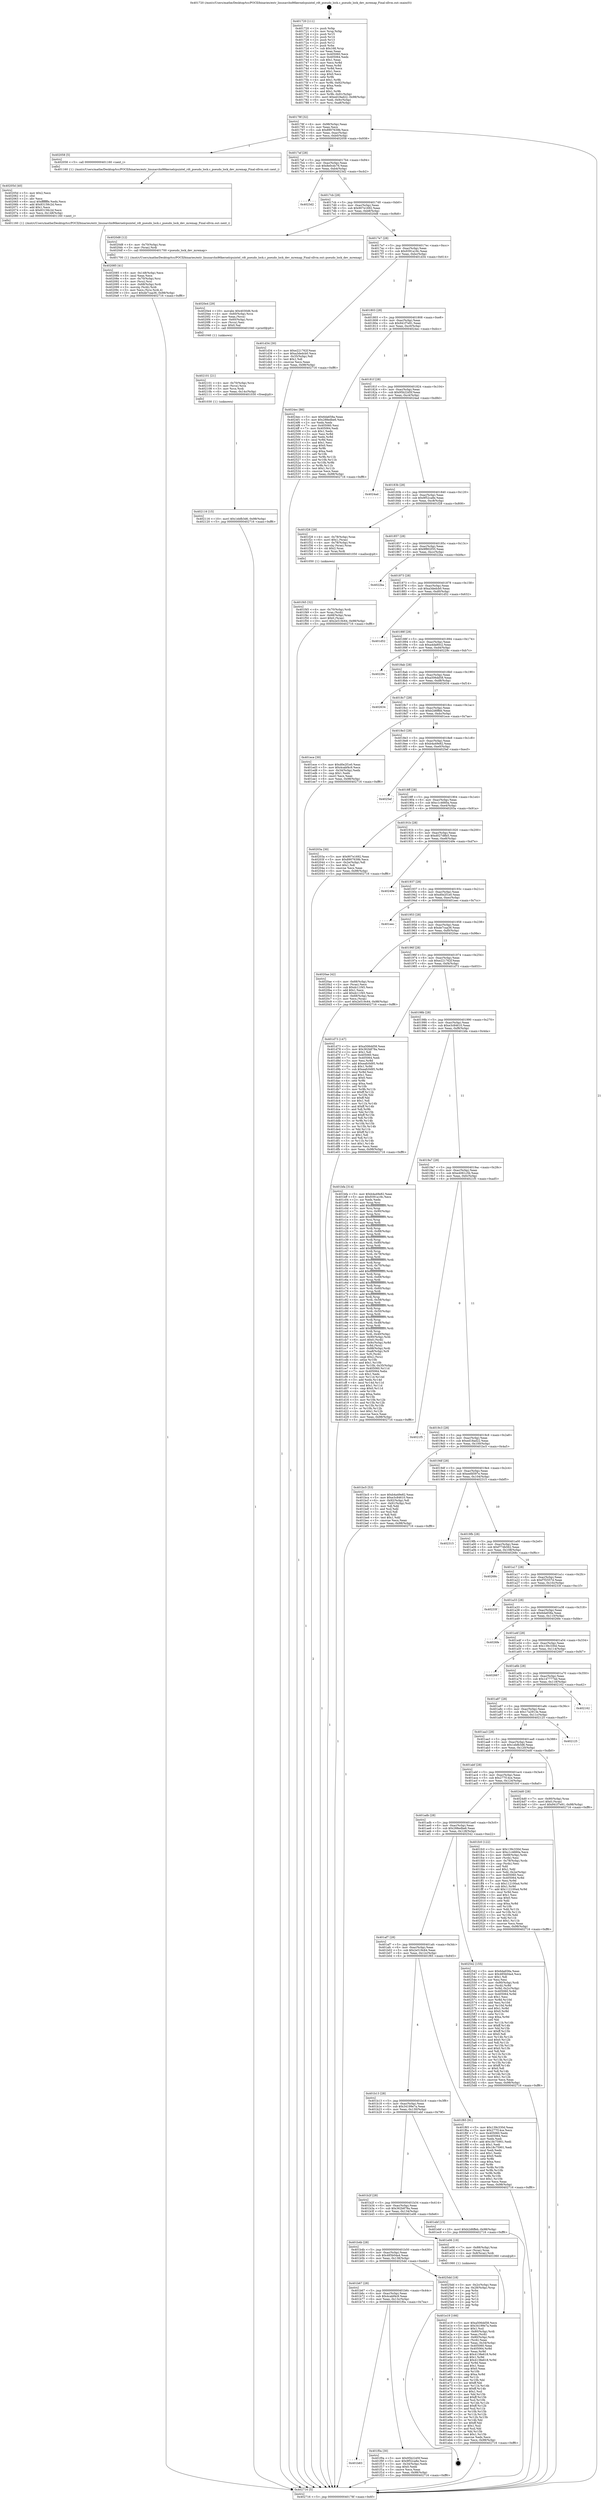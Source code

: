 digraph "0x401720" {
  label = "0x401720 (/mnt/c/Users/mathe/Desktop/tcc/POCII/binaries/extr_linuxarchx86kernelcpuintel_rdt_pseudo_lock.c_pseudo_lock_dev_mremap_Final-ollvm.out::main(0))"
  labelloc = "t"
  node[shape=record]

  Entry [label="",width=0.3,height=0.3,shape=circle,fillcolor=black,style=filled]
  "0x40178f" [label="{
     0x40178f [32]\l
     | [instrs]\l
     &nbsp;&nbsp;0x40178f \<+6\>: mov -0x98(%rbp),%eax\l
     &nbsp;&nbsp;0x401795 \<+2\>: mov %eax,%ecx\l
     &nbsp;&nbsp;0x401797 \<+6\>: sub $0x8907639b,%ecx\l
     &nbsp;&nbsp;0x40179d \<+6\>: mov %eax,-0xac(%rbp)\l
     &nbsp;&nbsp;0x4017a3 \<+6\>: mov %ecx,-0xb0(%rbp)\l
     &nbsp;&nbsp;0x4017a9 \<+6\>: je 0000000000402058 \<main+0x938\>\l
  }"]
  "0x402058" [label="{
     0x402058 [5]\l
     | [instrs]\l
     &nbsp;&nbsp;0x402058 \<+5\>: call 0000000000401160 \<next_i\>\l
     | [calls]\l
     &nbsp;&nbsp;0x401160 \{1\} (/mnt/c/Users/mathe/Desktop/tcc/POCII/binaries/extr_linuxarchx86kernelcpuintel_rdt_pseudo_lock.c_pseudo_lock_dev_mremap_Final-ollvm.out::next_i)\l
  }"]
  "0x4017af" [label="{
     0x4017af [28]\l
     | [instrs]\l
     &nbsp;&nbsp;0x4017af \<+5\>: jmp 00000000004017b4 \<main+0x94\>\l
     &nbsp;&nbsp;0x4017b4 \<+6\>: mov -0xac(%rbp),%eax\l
     &nbsp;&nbsp;0x4017ba \<+5\>: sub $0x8e0cdc76,%eax\l
     &nbsp;&nbsp;0x4017bf \<+6\>: mov %eax,-0xb4(%rbp)\l
     &nbsp;&nbsp;0x4017c5 \<+6\>: je 00000000004023d2 \<main+0xcb2\>\l
  }"]
  Exit [label="",width=0.3,height=0.3,shape=circle,fillcolor=black,style=filled,peripheries=2]
  "0x4023d2" [label="{
     0x4023d2\l
  }", style=dashed]
  "0x4017cb" [label="{
     0x4017cb [28]\l
     | [instrs]\l
     &nbsp;&nbsp;0x4017cb \<+5\>: jmp 00000000004017d0 \<main+0xb0\>\l
     &nbsp;&nbsp;0x4017d0 \<+6\>: mov -0xac(%rbp),%eax\l
     &nbsp;&nbsp;0x4017d6 \<+5\>: sub $0x907e1692,%eax\l
     &nbsp;&nbsp;0x4017db \<+6\>: mov %eax,-0xb8(%rbp)\l
     &nbsp;&nbsp;0x4017e1 \<+6\>: je 00000000004020d8 \<main+0x9b8\>\l
  }"]
  "0x402116" [label="{
     0x402116 [15]\l
     | [instrs]\l
     &nbsp;&nbsp;0x402116 \<+10\>: movl $0x1ebfb3d6,-0x98(%rbp)\l
     &nbsp;&nbsp;0x402120 \<+5\>: jmp 0000000000402716 \<main+0xff6\>\l
  }"]
  "0x4020d8" [label="{
     0x4020d8 [12]\l
     | [instrs]\l
     &nbsp;&nbsp;0x4020d8 \<+4\>: mov -0x70(%rbp),%rax\l
     &nbsp;&nbsp;0x4020dc \<+3\>: mov (%rax),%rdi\l
     &nbsp;&nbsp;0x4020df \<+5\>: call 0000000000401700 \<pseudo_lock_dev_mremap\>\l
     | [calls]\l
     &nbsp;&nbsp;0x401700 \{1\} (/mnt/c/Users/mathe/Desktop/tcc/POCII/binaries/extr_linuxarchx86kernelcpuintel_rdt_pseudo_lock.c_pseudo_lock_dev_mremap_Final-ollvm.out::pseudo_lock_dev_mremap)\l
  }"]
  "0x4017e7" [label="{
     0x4017e7 [28]\l
     | [instrs]\l
     &nbsp;&nbsp;0x4017e7 \<+5\>: jmp 00000000004017ec \<main+0xcc\>\l
     &nbsp;&nbsp;0x4017ec \<+6\>: mov -0xac(%rbp),%eax\l
     &nbsp;&nbsp;0x4017f2 \<+5\>: sub $0x9391a18c,%eax\l
     &nbsp;&nbsp;0x4017f7 \<+6\>: mov %eax,-0xbc(%rbp)\l
     &nbsp;&nbsp;0x4017fd \<+6\>: je 0000000000401d34 \<main+0x614\>\l
  }"]
  "0x402101" [label="{
     0x402101 [21]\l
     | [instrs]\l
     &nbsp;&nbsp;0x402101 \<+4\>: mov -0x70(%rbp),%rcx\l
     &nbsp;&nbsp;0x402105 \<+3\>: mov (%rcx),%rcx\l
     &nbsp;&nbsp;0x402108 \<+3\>: mov %rcx,%rdi\l
     &nbsp;&nbsp;0x40210b \<+6\>: mov %eax,-0x14c(%rbp)\l
     &nbsp;&nbsp;0x402111 \<+5\>: call 0000000000401030 \<free@plt\>\l
     | [calls]\l
     &nbsp;&nbsp;0x401030 \{1\} (unknown)\l
  }"]
  "0x401d34" [label="{
     0x401d34 [30]\l
     | [instrs]\l
     &nbsp;&nbsp;0x401d34 \<+5\>: mov $0xe221762f,%eax\l
     &nbsp;&nbsp;0x401d39 \<+5\>: mov $0xa3dedcb0,%ecx\l
     &nbsp;&nbsp;0x401d3e \<+3\>: mov -0x35(%rbp),%dl\l
     &nbsp;&nbsp;0x401d41 \<+3\>: test $0x1,%dl\l
     &nbsp;&nbsp;0x401d44 \<+3\>: cmovne %ecx,%eax\l
     &nbsp;&nbsp;0x401d47 \<+6\>: mov %eax,-0x98(%rbp)\l
     &nbsp;&nbsp;0x401d4d \<+5\>: jmp 0000000000402716 \<main+0xff6\>\l
  }"]
  "0x401803" [label="{
     0x401803 [28]\l
     | [instrs]\l
     &nbsp;&nbsp;0x401803 \<+5\>: jmp 0000000000401808 \<main+0xe8\>\l
     &nbsp;&nbsp;0x401808 \<+6\>: mov -0xac(%rbp),%eax\l
     &nbsp;&nbsp;0x40180e \<+5\>: sub $0x941f7e91,%eax\l
     &nbsp;&nbsp;0x401813 \<+6\>: mov %eax,-0xc0(%rbp)\l
     &nbsp;&nbsp;0x401819 \<+6\>: je 00000000004024ec \<main+0xdcc\>\l
  }"]
  "0x4020e4" [label="{
     0x4020e4 [29]\l
     | [instrs]\l
     &nbsp;&nbsp;0x4020e4 \<+10\>: movabs $0x4030d6,%rdi\l
     &nbsp;&nbsp;0x4020ee \<+4\>: mov -0x60(%rbp),%rcx\l
     &nbsp;&nbsp;0x4020f2 \<+2\>: mov %eax,(%rcx)\l
     &nbsp;&nbsp;0x4020f4 \<+4\>: mov -0x60(%rbp),%rcx\l
     &nbsp;&nbsp;0x4020f8 \<+2\>: mov (%rcx),%esi\l
     &nbsp;&nbsp;0x4020fa \<+2\>: mov $0x0,%al\l
     &nbsp;&nbsp;0x4020fc \<+5\>: call 0000000000401040 \<printf@plt\>\l
     | [calls]\l
     &nbsp;&nbsp;0x401040 \{1\} (unknown)\l
  }"]
  "0x4024ec" [label="{
     0x4024ec [86]\l
     | [instrs]\l
     &nbsp;&nbsp;0x4024ec \<+5\>: mov $0x6da658a,%eax\l
     &nbsp;&nbsp;0x4024f1 \<+5\>: mov $0x288edbe6,%ecx\l
     &nbsp;&nbsp;0x4024f6 \<+2\>: xor %edx,%edx\l
     &nbsp;&nbsp;0x4024f8 \<+7\>: mov 0x405060,%esi\l
     &nbsp;&nbsp;0x4024ff \<+7\>: mov 0x405064,%edi\l
     &nbsp;&nbsp;0x402506 \<+3\>: sub $0x1,%edx\l
     &nbsp;&nbsp;0x402509 \<+3\>: mov %esi,%r8d\l
     &nbsp;&nbsp;0x40250c \<+3\>: add %edx,%r8d\l
     &nbsp;&nbsp;0x40250f \<+4\>: imul %r8d,%esi\l
     &nbsp;&nbsp;0x402513 \<+3\>: and $0x1,%esi\l
     &nbsp;&nbsp;0x402516 \<+3\>: cmp $0x0,%esi\l
     &nbsp;&nbsp;0x402519 \<+4\>: sete %r9b\l
     &nbsp;&nbsp;0x40251d \<+3\>: cmp $0xa,%edi\l
     &nbsp;&nbsp;0x402520 \<+4\>: setl %r10b\l
     &nbsp;&nbsp;0x402524 \<+3\>: mov %r9b,%r11b\l
     &nbsp;&nbsp;0x402527 \<+3\>: and %r10b,%r11b\l
     &nbsp;&nbsp;0x40252a \<+3\>: xor %r10b,%r9b\l
     &nbsp;&nbsp;0x40252d \<+3\>: or %r9b,%r11b\l
     &nbsp;&nbsp;0x402530 \<+4\>: test $0x1,%r11b\l
     &nbsp;&nbsp;0x402534 \<+3\>: cmovne %ecx,%eax\l
     &nbsp;&nbsp;0x402537 \<+6\>: mov %eax,-0x98(%rbp)\l
     &nbsp;&nbsp;0x40253d \<+5\>: jmp 0000000000402716 \<main+0xff6\>\l
  }"]
  "0x40181f" [label="{
     0x40181f [28]\l
     | [instrs]\l
     &nbsp;&nbsp;0x40181f \<+5\>: jmp 0000000000401824 \<main+0x104\>\l
     &nbsp;&nbsp;0x401824 \<+6\>: mov -0xac(%rbp),%eax\l
     &nbsp;&nbsp;0x40182a \<+5\>: sub $0x95b22d5f,%eax\l
     &nbsp;&nbsp;0x40182f \<+6\>: mov %eax,-0xc4(%rbp)\l
     &nbsp;&nbsp;0x401835 \<+6\>: je 00000000004024ad \<main+0xd8d\>\l
  }"]
  "0x402085" [label="{
     0x402085 [41]\l
     | [instrs]\l
     &nbsp;&nbsp;0x402085 \<+6\>: mov -0x148(%rbp),%ecx\l
     &nbsp;&nbsp;0x40208b \<+3\>: imul %eax,%ecx\l
     &nbsp;&nbsp;0x40208e \<+4\>: mov -0x70(%rbp),%rsi\l
     &nbsp;&nbsp;0x402092 \<+3\>: mov (%rsi),%rsi\l
     &nbsp;&nbsp;0x402095 \<+4\>: mov -0x68(%rbp),%rdi\l
     &nbsp;&nbsp;0x402099 \<+3\>: movslq (%rdi),%rdi\l
     &nbsp;&nbsp;0x40209c \<+3\>: mov %ecx,(%rsi,%rdi,4)\l
     &nbsp;&nbsp;0x40209f \<+10\>: movl $0xde7caa36,-0x98(%rbp)\l
     &nbsp;&nbsp;0x4020a9 \<+5\>: jmp 0000000000402716 \<main+0xff6\>\l
  }"]
  "0x4024ad" [label="{
     0x4024ad\l
  }", style=dashed]
  "0x40183b" [label="{
     0x40183b [28]\l
     | [instrs]\l
     &nbsp;&nbsp;0x40183b \<+5\>: jmp 0000000000401840 \<main+0x120\>\l
     &nbsp;&nbsp;0x401840 \<+6\>: mov -0xac(%rbp),%eax\l
     &nbsp;&nbsp;0x401846 \<+5\>: sub $0x9f52ca8e,%eax\l
     &nbsp;&nbsp;0x40184b \<+6\>: mov %eax,-0xc8(%rbp)\l
     &nbsp;&nbsp;0x401851 \<+6\>: je 0000000000401f28 \<main+0x808\>\l
  }"]
  "0x40205d" [label="{
     0x40205d [40]\l
     | [instrs]\l
     &nbsp;&nbsp;0x40205d \<+5\>: mov $0x2,%ecx\l
     &nbsp;&nbsp;0x402062 \<+1\>: cltd\l
     &nbsp;&nbsp;0x402063 \<+2\>: idiv %ecx\l
     &nbsp;&nbsp;0x402065 \<+6\>: imul $0xfffffffe,%edx,%ecx\l
     &nbsp;&nbsp;0x40206b \<+6\>: add $0x83158c2d,%ecx\l
     &nbsp;&nbsp;0x402071 \<+3\>: add $0x1,%ecx\l
     &nbsp;&nbsp;0x402074 \<+6\>: sub $0x83158c2d,%ecx\l
     &nbsp;&nbsp;0x40207a \<+6\>: mov %ecx,-0x148(%rbp)\l
     &nbsp;&nbsp;0x402080 \<+5\>: call 0000000000401160 \<next_i\>\l
     | [calls]\l
     &nbsp;&nbsp;0x401160 \{1\} (/mnt/c/Users/mathe/Desktop/tcc/POCII/binaries/extr_linuxarchx86kernelcpuintel_rdt_pseudo_lock.c_pseudo_lock_dev_mremap_Final-ollvm.out::next_i)\l
  }"]
  "0x401f28" [label="{
     0x401f28 [29]\l
     | [instrs]\l
     &nbsp;&nbsp;0x401f28 \<+4\>: mov -0x78(%rbp),%rax\l
     &nbsp;&nbsp;0x401f2c \<+6\>: movl $0x1,(%rax)\l
     &nbsp;&nbsp;0x401f32 \<+4\>: mov -0x78(%rbp),%rax\l
     &nbsp;&nbsp;0x401f36 \<+3\>: movslq (%rax),%rax\l
     &nbsp;&nbsp;0x401f39 \<+4\>: shl $0x2,%rax\l
     &nbsp;&nbsp;0x401f3d \<+3\>: mov %rax,%rdi\l
     &nbsp;&nbsp;0x401f40 \<+5\>: call 0000000000401050 \<malloc@plt\>\l
     | [calls]\l
     &nbsp;&nbsp;0x401050 \{1\} (unknown)\l
  }"]
  "0x401857" [label="{
     0x401857 [28]\l
     | [instrs]\l
     &nbsp;&nbsp;0x401857 \<+5\>: jmp 000000000040185c \<main+0x13c\>\l
     &nbsp;&nbsp;0x40185c \<+6\>: mov -0xac(%rbp),%eax\l
     &nbsp;&nbsp;0x401862 \<+5\>: sub $0x9f802f35,%eax\l
     &nbsp;&nbsp;0x401867 \<+6\>: mov %eax,-0xcc(%rbp)\l
     &nbsp;&nbsp;0x40186d \<+6\>: je 00000000004022ba \<main+0xb9a\>\l
  }"]
  "0x401f45" [label="{
     0x401f45 [32]\l
     | [instrs]\l
     &nbsp;&nbsp;0x401f45 \<+4\>: mov -0x70(%rbp),%rdi\l
     &nbsp;&nbsp;0x401f49 \<+3\>: mov %rax,(%rdi)\l
     &nbsp;&nbsp;0x401f4c \<+4\>: mov -0x68(%rbp),%rax\l
     &nbsp;&nbsp;0x401f50 \<+6\>: movl $0x0,(%rax)\l
     &nbsp;&nbsp;0x401f56 \<+10\>: movl $0x2e519c64,-0x98(%rbp)\l
     &nbsp;&nbsp;0x401f60 \<+5\>: jmp 0000000000402716 \<main+0xff6\>\l
  }"]
  "0x4022ba" [label="{
     0x4022ba\l
  }", style=dashed]
  "0x401873" [label="{
     0x401873 [28]\l
     | [instrs]\l
     &nbsp;&nbsp;0x401873 \<+5\>: jmp 0000000000401878 \<main+0x158\>\l
     &nbsp;&nbsp;0x401878 \<+6\>: mov -0xac(%rbp),%eax\l
     &nbsp;&nbsp;0x40187e \<+5\>: sub $0xa3dedcb0,%eax\l
     &nbsp;&nbsp;0x401883 \<+6\>: mov %eax,-0xd0(%rbp)\l
     &nbsp;&nbsp;0x401889 \<+6\>: je 0000000000401d52 \<main+0x632\>\l
  }"]
  "0x401b83" [label="{
     0x401b83\l
  }", style=dashed]
  "0x401d52" [label="{
     0x401d52\l
  }", style=dashed]
  "0x40188f" [label="{
     0x40188f [28]\l
     | [instrs]\l
     &nbsp;&nbsp;0x40188f \<+5\>: jmp 0000000000401894 \<main+0x174\>\l
     &nbsp;&nbsp;0x401894 \<+6\>: mov -0xac(%rbp),%eax\l
     &nbsp;&nbsp;0x40189a \<+5\>: sub $0xa4da80c2,%eax\l
     &nbsp;&nbsp;0x40189f \<+6\>: mov %eax,-0xd4(%rbp)\l
     &nbsp;&nbsp;0x4018a5 \<+6\>: je 000000000040229c \<main+0xb7c\>\l
  }"]
  "0x401f0a" [label="{
     0x401f0a [30]\l
     | [instrs]\l
     &nbsp;&nbsp;0x401f0a \<+5\>: mov $0x95b22d5f,%eax\l
     &nbsp;&nbsp;0x401f0f \<+5\>: mov $0x9f52ca8e,%ecx\l
     &nbsp;&nbsp;0x401f14 \<+3\>: mov -0x34(%rbp),%edx\l
     &nbsp;&nbsp;0x401f17 \<+3\>: cmp $0x0,%edx\l
     &nbsp;&nbsp;0x401f1a \<+3\>: cmove %ecx,%eax\l
     &nbsp;&nbsp;0x401f1d \<+6\>: mov %eax,-0x98(%rbp)\l
     &nbsp;&nbsp;0x401f23 \<+5\>: jmp 0000000000402716 \<main+0xff6\>\l
  }"]
  "0x40229c" [label="{
     0x40229c\l
  }", style=dashed]
  "0x4018ab" [label="{
     0x4018ab [28]\l
     | [instrs]\l
     &nbsp;&nbsp;0x4018ab \<+5\>: jmp 00000000004018b0 \<main+0x190\>\l
     &nbsp;&nbsp;0x4018b0 \<+6\>: mov -0xac(%rbp),%eax\l
     &nbsp;&nbsp;0x4018b6 \<+5\>: sub $0xa506dd58,%eax\l
     &nbsp;&nbsp;0x4018bb \<+6\>: mov %eax,-0xd8(%rbp)\l
     &nbsp;&nbsp;0x4018c1 \<+6\>: je 0000000000402634 \<main+0xf14\>\l
  }"]
  "0x401b67" [label="{
     0x401b67 [28]\l
     | [instrs]\l
     &nbsp;&nbsp;0x401b67 \<+5\>: jmp 0000000000401b6c \<main+0x44c\>\l
     &nbsp;&nbsp;0x401b6c \<+6\>: mov -0xac(%rbp),%eax\l
     &nbsp;&nbsp;0x401b72 \<+5\>: sub $0x4cabf4c9,%eax\l
     &nbsp;&nbsp;0x401b77 \<+6\>: mov %eax,-0x13c(%rbp)\l
     &nbsp;&nbsp;0x401b7d \<+6\>: je 0000000000401f0a \<main+0x7ea\>\l
  }"]
  "0x402634" [label="{
     0x402634\l
  }", style=dashed]
  "0x4018c7" [label="{
     0x4018c7 [28]\l
     | [instrs]\l
     &nbsp;&nbsp;0x4018c7 \<+5\>: jmp 00000000004018cc \<main+0x1ac\>\l
     &nbsp;&nbsp;0x4018cc \<+6\>: mov -0xac(%rbp),%eax\l
     &nbsp;&nbsp;0x4018d2 \<+5\>: sub $0xb2d6ffeb,%eax\l
     &nbsp;&nbsp;0x4018d7 \<+6\>: mov %eax,-0xdc(%rbp)\l
     &nbsp;&nbsp;0x4018dd \<+6\>: je 0000000000401ece \<main+0x7ae\>\l
  }"]
  "0x4025dd" [label="{
     0x4025dd [18]\l
     | [instrs]\l
     &nbsp;&nbsp;0x4025dd \<+3\>: mov -0x2c(%rbp),%eax\l
     &nbsp;&nbsp;0x4025e0 \<+4\>: lea -0x28(%rbp),%rsp\l
     &nbsp;&nbsp;0x4025e4 \<+1\>: pop %rbx\l
     &nbsp;&nbsp;0x4025e5 \<+2\>: pop %r12\l
     &nbsp;&nbsp;0x4025e7 \<+2\>: pop %r13\l
     &nbsp;&nbsp;0x4025e9 \<+2\>: pop %r14\l
     &nbsp;&nbsp;0x4025eb \<+2\>: pop %r15\l
     &nbsp;&nbsp;0x4025ed \<+1\>: pop %rbp\l
     &nbsp;&nbsp;0x4025ee \<+1\>: ret\l
  }"]
  "0x401ece" [label="{
     0x401ece [30]\l
     | [instrs]\l
     &nbsp;&nbsp;0x401ece \<+5\>: mov $0xd0e2f1e0,%eax\l
     &nbsp;&nbsp;0x401ed3 \<+5\>: mov $0x4cabf4c9,%ecx\l
     &nbsp;&nbsp;0x401ed8 \<+3\>: mov -0x34(%rbp),%edx\l
     &nbsp;&nbsp;0x401edb \<+3\>: cmp $0x1,%edx\l
     &nbsp;&nbsp;0x401ede \<+3\>: cmovl %ecx,%eax\l
     &nbsp;&nbsp;0x401ee1 \<+6\>: mov %eax,-0x98(%rbp)\l
     &nbsp;&nbsp;0x401ee7 \<+5\>: jmp 0000000000402716 \<main+0xff6\>\l
  }"]
  "0x4018e3" [label="{
     0x4018e3 [28]\l
     | [instrs]\l
     &nbsp;&nbsp;0x4018e3 \<+5\>: jmp 00000000004018e8 \<main+0x1c8\>\l
     &nbsp;&nbsp;0x4018e8 \<+6\>: mov -0xac(%rbp),%eax\l
     &nbsp;&nbsp;0x4018ee \<+5\>: sub $0xb4a49e82,%eax\l
     &nbsp;&nbsp;0x4018f3 \<+6\>: mov %eax,-0xe0(%rbp)\l
     &nbsp;&nbsp;0x4018f9 \<+6\>: je 00000000004025ef \<main+0xecf\>\l
  }"]
  "0x401e19" [label="{
     0x401e19 [166]\l
     | [instrs]\l
     &nbsp;&nbsp;0x401e19 \<+5\>: mov $0xa506dd58,%ecx\l
     &nbsp;&nbsp;0x401e1e \<+5\>: mov $0x34199e7a,%edx\l
     &nbsp;&nbsp;0x401e23 \<+3\>: mov $0x1,%sil\l
     &nbsp;&nbsp;0x401e26 \<+4\>: mov -0x80(%rbp),%rdi\l
     &nbsp;&nbsp;0x401e2a \<+2\>: mov %eax,(%rdi)\l
     &nbsp;&nbsp;0x401e2c \<+4\>: mov -0x80(%rbp),%rdi\l
     &nbsp;&nbsp;0x401e30 \<+2\>: mov (%rdi),%eax\l
     &nbsp;&nbsp;0x401e32 \<+3\>: mov %eax,-0x34(%rbp)\l
     &nbsp;&nbsp;0x401e35 \<+7\>: mov 0x405060,%eax\l
     &nbsp;&nbsp;0x401e3c \<+8\>: mov 0x405064,%r8d\l
     &nbsp;&nbsp;0x401e44 \<+3\>: mov %eax,%r9d\l
     &nbsp;&nbsp;0x401e47 \<+7\>: sub $0x4138e618,%r9d\l
     &nbsp;&nbsp;0x401e4e \<+4\>: sub $0x1,%r9d\l
     &nbsp;&nbsp;0x401e52 \<+7\>: add $0x4138e618,%r9d\l
     &nbsp;&nbsp;0x401e59 \<+4\>: imul %r9d,%eax\l
     &nbsp;&nbsp;0x401e5d \<+3\>: and $0x1,%eax\l
     &nbsp;&nbsp;0x401e60 \<+3\>: cmp $0x0,%eax\l
     &nbsp;&nbsp;0x401e63 \<+4\>: sete %r10b\l
     &nbsp;&nbsp;0x401e67 \<+4\>: cmp $0xa,%r8d\l
     &nbsp;&nbsp;0x401e6b \<+4\>: setl %r11b\l
     &nbsp;&nbsp;0x401e6f \<+3\>: mov %r10b,%bl\l
     &nbsp;&nbsp;0x401e72 \<+3\>: xor $0xff,%bl\l
     &nbsp;&nbsp;0x401e75 \<+3\>: mov %r11b,%r14b\l
     &nbsp;&nbsp;0x401e78 \<+4\>: xor $0xff,%r14b\l
     &nbsp;&nbsp;0x401e7c \<+4\>: xor $0x1,%sil\l
     &nbsp;&nbsp;0x401e80 \<+3\>: mov %bl,%r15b\l
     &nbsp;&nbsp;0x401e83 \<+4\>: and $0xff,%r15b\l
     &nbsp;&nbsp;0x401e87 \<+3\>: and %sil,%r10b\l
     &nbsp;&nbsp;0x401e8a \<+3\>: mov %r14b,%r12b\l
     &nbsp;&nbsp;0x401e8d \<+4\>: and $0xff,%r12b\l
     &nbsp;&nbsp;0x401e91 \<+3\>: and %sil,%r11b\l
     &nbsp;&nbsp;0x401e94 \<+3\>: or %r10b,%r15b\l
     &nbsp;&nbsp;0x401e97 \<+3\>: or %r11b,%r12b\l
     &nbsp;&nbsp;0x401e9a \<+3\>: xor %r12b,%r15b\l
     &nbsp;&nbsp;0x401e9d \<+3\>: or %r14b,%bl\l
     &nbsp;&nbsp;0x401ea0 \<+3\>: xor $0xff,%bl\l
     &nbsp;&nbsp;0x401ea3 \<+4\>: or $0x1,%sil\l
     &nbsp;&nbsp;0x401ea7 \<+3\>: and %sil,%bl\l
     &nbsp;&nbsp;0x401eaa \<+3\>: or %bl,%r15b\l
     &nbsp;&nbsp;0x401ead \<+4\>: test $0x1,%r15b\l
     &nbsp;&nbsp;0x401eb1 \<+3\>: cmovne %edx,%ecx\l
     &nbsp;&nbsp;0x401eb4 \<+6\>: mov %ecx,-0x98(%rbp)\l
     &nbsp;&nbsp;0x401eba \<+5\>: jmp 0000000000402716 \<main+0xff6\>\l
  }"]
  "0x4025ef" [label="{
     0x4025ef\l
  }", style=dashed]
  "0x4018ff" [label="{
     0x4018ff [28]\l
     | [instrs]\l
     &nbsp;&nbsp;0x4018ff \<+5\>: jmp 0000000000401904 \<main+0x1e4\>\l
     &nbsp;&nbsp;0x401904 \<+6\>: mov -0xac(%rbp),%eax\l
     &nbsp;&nbsp;0x40190a \<+5\>: sub $0xc1c4660a,%eax\l
     &nbsp;&nbsp;0x40190f \<+6\>: mov %eax,-0xe4(%rbp)\l
     &nbsp;&nbsp;0x401915 \<+6\>: je 000000000040203a \<main+0x91a\>\l
  }"]
  "0x401b4b" [label="{
     0x401b4b [28]\l
     | [instrs]\l
     &nbsp;&nbsp;0x401b4b \<+5\>: jmp 0000000000401b50 \<main+0x430\>\l
     &nbsp;&nbsp;0x401b50 \<+6\>: mov -0xac(%rbp),%eax\l
     &nbsp;&nbsp;0x401b56 \<+5\>: sub $0x485b04a4,%eax\l
     &nbsp;&nbsp;0x401b5b \<+6\>: mov %eax,-0x138(%rbp)\l
     &nbsp;&nbsp;0x401b61 \<+6\>: je 00000000004025dd \<main+0xebd\>\l
  }"]
  "0x40203a" [label="{
     0x40203a [30]\l
     | [instrs]\l
     &nbsp;&nbsp;0x40203a \<+5\>: mov $0x907e1692,%eax\l
     &nbsp;&nbsp;0x40203f \<+5\>: mov $0x8907639b,%ecx\l
     &nbsp;&nbsp;0x402044 \<+3\>: mov -0x2e(%rbp),%dl\l
     &nbsp;&nbsp;0x402047 \<+3\>: test $0x1,%dl\l
     &nbsp;&nbsp;0x40204a \<+3\>: cmovne %ecx,%eax\l
     &nbsp;&nbsp;0x40204d \<+6\>: mov %eax,-0x98(%rbp)\l
     &nbsp;&nbsp;0x402053 \<+5\>: jmp 0000000000402716 \<main+0xff6\>\l
  }"]
  "0x40191b" [label="{
     0x40191b [28]\l
     | [instrs]\l
     &nbsp;&nbsp;0x40191b \<+5\>: jmp 0000000000401920 \<main+0x200\>\l
     &nbsp;&nbsp;0x401920 \<+6\>: mov -0xac(%rbp),%eax\l
     &nbsp;&nbsp;0x401926 \<+5\>: sub $0xd027d8b5,%eax\l
     &nbsp;&nbsp;0x40192b \<+6\>: mov %eax,-0xe8(%rbp)\l
     &nbsp;&nbsp;0x401931 \<+6\>: je 000000000040249e \<main+0xd7e\>\l
  }"]
  "0x401e06" [label="{
     0x401e06 [19]\l
     | [instrs]\l
     &nbsp;&nbsp;0x401e06 \<+7\>: mov -0x88(%rbp),%rax\l
     &nbsp;&nbsp;0x401e0d \<+3\>: mov (%rax),%rax\l
     &nbsp;&nbsp;0x401e10 \<+4\>: mov 0x8(%rax),%rdi\l
     &nbsp;&nbsp;0x401e14 \<+5\>: call 0000000000401060 \<atoi@plt\>\l
     | [calls]\l
     &nbsp;&nbsp;0x401060 \{1\} (unknown)\l
  }"]
  "0x40249e" [label="{
     0x40249e\l
  }", style=dashed]
  "0x401937" [label="{
     0x401937 [28]\l
     | [instrs]\l
     &nbsp;&nbsp;0x401937 \<+5\>: jmp 000000000040193c \<main+0x21c\>\l
     &nbsp;&nbsp;0x40193c \<+6\>: mov -0xac(%rbp),%eax\l
     &nbsp;&nbsp;0x401942 \<+5\>: sub $0xd0e2f1e0,%eax\l
     &nbsp;&nbsp;0x401947 \<+6\>: mov %eax,-0xec(%rbp)\l
     &nbsp;&nbsp;0x40194d \<+6\>: je 0000000000401eec \<main+0x7cc\>\l
  }"]
  "0x401b2f" [label="{
     0x401b2f [28]\l
     | [instrs]\l
     &nbsp;&nbsp;0x401b2f \<+5\>: jmp 0000000000401b34 \<main+0x414\>\l
     &nbsp;&nbsp;0x401b34 \<+6\>: mov -0xac(%rbp),%eax\l
     &nbsp;&nbsp;0x401b3a \<+5\>: sub $0x362b878a,%eax\l
     &nbsp;&nbsp;0x401b3f \<+6\>: mov %eax,-0x134(%rbp)\l
     &nbsp;&nbsp;0x401b45 \<+6\>: je 0000000000401e06 \<main+0x6e6\>\l
  }"]
  "0x401eec" [label="{
     0x401eec\l
  }", style=dashed]
  "0x401953" [label="{
     0x401953 [28]\l
     | [instrs]\l
     &nbsp;&nbsp;0x401953 \<+5\>: jmp 0000000000401958 \<main+0x238\>\l
     &nbsp;&nbsp;0x401958 \<+6\>: mov -0xac(%rbp),%eax\l
     &nbsp;&nbsp;0x40195e \<+5\>: sub $0xde7caa36,%eax\l
     &nbsp;&nbsp;0x401963 \<+6\>: mov %eax,-0xf0(%rbp)\l
     &nbsp;&nbsp;0x401969 \<+6\>: je 00000000004020ae \<main+0x98e\>\l
  }"]
  "0x401ebf" [label="{
     0x401ebf [15]\l
     | [instrs]\l
     &nbsp;&nbsp;0x401ebf \<+10\>: movl $0xb2d6ffeb,-0x98(%rbp)\l
     &nbsp;&nbsp;0x401ec9 \<+5\>: jmp 0000000000402716 \<main+0xff6\>\l
  }"]
  "0x4020ae" [label="{
     0x4020ae [42]\l
     | [instrs]\l
     &nbsp;&nbsp;0x4020ae \<+4\>: mov -0x68(%rbp),%rax\l
     &nbsp;&nbsp;0x4020b2 \<+2\>: mov (%rax),%ecx\l
     &nbsp;&nbsp;0x4020b4 \<+6\>: sub $0xdc11f45,%ecx\l
     &nbsp;&nbsp;0x4020ba \<+3\>: add $0x1,%ecx\l
     &nbsp;&nbsp;0x4020bd \<+6\>: add $0xdc11f45,%ecx\l
     &nbsp;&nbsp;0x4020c3 \<+4\>: mov -0x68(%rbp),%rax\l
     &nbsp;&nbsp;0x4020c7 \<+2\>: mov %ecx,(%rax)\l
     &nbsp;&nbsp;0x4020c9 \<+10\>: movl $0x2e519c64,-0x98(%rbp)\l
     &nbsp;&nbsp;0x4020d3 \<+5\>: jmp 0000000000402716 \<main+0xff6\>\l
  }"]
  "0x40196f" [label="{
     0x40196f [28]\l
     | [instrs]\l
     &nbsp;&nbsp;0x40196f \<+5\>: jmp 0000000000401974 \<main+0x254\>\l
     &nbsp;&nbsp;0x401974 \<+6\>: mov -0xac(%rbp),%eax\l
     &nbsp;&nbsp;0x40197a \<+5\>: sub $0xe221762f,%eax\l
     &nbsp;&nbsp;0x40197f \<+6\>: mov %eax,-0xf4(%rbp)\l
     &nbsp;&nbsp;0x401985 \<+6\>: je 0000000000401d73 \<main+0x653\>\l
  }"]
  "0x401b13" [label="{
     0x401b13 [28]\l
     | [instrs]\l
     &nbsp;&nbsp;0x401b13 \<+5\>: jmp 0000000000401b18 \<main+0x3f8\>\l
     &nbsp;&nbsp;0x401b18 \<+6\>: mov -0xac(%rbp),%eax\l
     &nbsp;&nbsp;0x401b1e \<+5\>: sub $0x34199e7a,%eax\l
     &nbsp;&nbsp;0x401b23 \<+6\>: mov %eax,-0x130(%rbp)\l
     &nbsp;&nbsp;0x401b29 \<+6\>: je 0000000000401ebf \<main+0x79f\>\l
  }"]
  "0x401d73" [label="{
     0x401d73 [147]\l
     | [instrs]\l
     &nbsp;&nbsp;0x401d73 \<+5\>: mov $0xa506dd58,%eax\l
     &nbsp;&nbsp;0x401d78 \<+5\>: mov $0x362b878a,%ecx\l
     &nbsp;&nbsp;0x401d7d \<+2\>: mov $0x1,%dl\l
     &nbsp;&nbsp;0x401d7f \<+7\>: mov 0x405060,%esi\l
     &nbsp;&nbsp;0x401d86 \<+7\>: mov 0x405064,%edi\l
     &nbsp;&nbsp;0x401d8d \<+3\>: mov %esi,%r8d\l
     &nbsp;&nbsp;0x401d90 \<+7\>: add $0xeafc0d95,%r8d\l
     &nbsp;&nbsp;0x401d97 \<+4\>: sub $0x1,%r8d\l
     &nbsp;&nbsp;0x401d9b \<+7\>: sub $0xeafc0d95,%r8d\l
     &nbsp;&nbsp;0x401da2 \<+4\>: imul %r8d,%esi\l
     &nbsp;&nbsp;0x401da6 \<+3\>: and $0x1,%esi\l
     &nbsp;&nbsp;0x401da9 \<+3\>: cmp $0x0,%esi\l
     &nbsp;&nbsp;0x401dac \<+4\>: sete %r9b\l
     &nbsp;&nbsp;0x401db0 \<+3\>: cmp $0xa,%edi\l
     &nbsp;&nbsp;0x401db3 \<+4\>: setl %r10b\l
     &nbsp;&nbsp;0x401db7 \<+3\>: mov %r9b,%r11b\l
     &nbsp;&nbsp;0x401dba \<+4\>: xor $0xff,%r11b\l
     &nbsp;&nbsp;0x401dbe \<+3\>: mov %r10b,%bl\l
     &nbsp;&nbsp;0x401dc1 \<+3\>: xor $0xff,%bl\l
     &nbsp;&nbsp;0x401dc4 \<+3\>: xor $0x1,%dl\l
     &nbsp;&nbsp;0x401dc7 \<+3\>: mov %r11b,%r14b\l
     &nbsp;&nbsp;0x401dca \<+4\>: and $0xff,%r14b\l
     &nbsp;&nbsp;0x401dce \<+3\>: and %dl,%r9b\l
     &nbsp;&nbsp;0x401dd1 \<+3\>: mov %bl,%r15b\l
     &nbsp;&nbsp;0x401dd4 \<+4\>: and $0xff,%r15b\l
     &nbsp;&nbsp;0x401dd8 \<+3\>: and %dl,%r10b\l
     &nbsp;&nbsp;0x401ddb \<+3\>: or %r9b,%r14b\l
     &nbsp;&nbsp;0x401dde \<+3\>: or %r10b,%r15b\l
     &nbsp;&nbsp;0x401de1 \<+3\>: xor %r15b,%r14b\l
     &nbsp;&nbsp;0x401de4 \<+3\>: or %bl,%r11b\l
     &nbsp;&nbsp;0x401de7 \<+4\>: xor $0xff,%r11b\l
     &nbsp;&nbsp;0x401deb \<+3\>: or $0x1,%dl\l
     &nbsp;&nbsp;0x401dee \<+3\>: and %dl,%r11b\l
     &nbsp;&nbsp;0x401df1 \<+3\>: or %r11b,%r14b\l
     &nbsp;&nbsp;0x401df4 \<+4\>: test $0x1,%r14b\l
     &nbsp;&nbsp;0x401df8 \<+3\>: cmovne %ecx,%eax\l
     &nbsp;&nbsp;0x401dfb \<+6\>: mov %eax,-0x98(%rbp)\l
     &nbsp;&nbsp;0x401e01 \<+5\>: jmp 0000000000402716 \<main+0xff6\>\l
  }"]
  "0x40198b" [label="{
     0x40198b [28]\l
     | [instrs]\l
     &nbsp;&nbsp;0x40198b \<+5\>: jmp 0000000000401990 \<main+0x270\>\l
     &nbsp;&nbsp;0x401990 \<+6\>: mov -0xac(%rbp),%eax\l
     &nbsp;&nbsp;0x401996 \<+5\>: sub $0xe3c84610,%eax\l
     &nbsp;&nbsp;0x40199b \<+6\>: mov %eax,-0xf8(%rbp)\l
     &nbsp;&nbsp;0x4019a1 \<+6\>: je 0000000000401bfa \<main+0x4da\>\l
  }"]
  "0x401f65" [label="{
     0x401f65 [91]\l
     | [instrs]\l
     &nbsp;&nbsp;0x401f65 \<+5\>: mov $0x139c330d,%eax\l
     &nbsp;&nbsp;0x401f6a \<+5\>: mov $0x277f14ce,%ecx\l
     &nbsp;&nbsp;0x401f6f \<+7\>: mov 0x405060,%edx\l
     &nbsp;&nbsp;0x401f76 \<+7\>: mov 0x405064,%esi\l
     &nbsp;&nbsp;0x401f7d \<+2\>: mov %edx,%edi\l
     &nbsp;&nbsp;0x401f7f \<+6\>: add $0x18c75901,%edi\l
     &nbsp;&nbsp;0x401f85 \<+3\>: sub $0x1,%edi\l
     &nbsp;&nbsp;0x401f88 \<+6\>: sub $0x18c75901,%edi\l
     &nbsp;&nbsp;0x401f8e \<+3\>: imul %edi,%edx\l
     &nbsp;&nbsp;0x401f91 \<+3\>: and $0x1,%edx\l
     &nbsp;&nbsp;0x401f94 \<+3\>: cmp $0x0,%edx\l
     &nbsp;&nbsp;0x401f97 \<+4\>: sete %r8b\l
     &nbsp;&nbsp;0x401f9b \<+3\>: cmp $0xa,%esi\l
     &nbsp;&nbsp;0x401f9e \<+4\>: setl %r9b\l
     &nbsp;&nbsp;0x401fa2 \<+3\>: mov %r8b,%r10b\l
     &nbsp;&nbsp;0x401fa5 \<+3\>: and %r9b,%r10b\l
     &nbsp;&nbsp;0x401fa8 \<+3\>: xor %r9b,%r8b\l
     &nbsp;&nbsp;0x401fab \<+3\>: or %r8b,%r10b\l
     &nbsp;&nbsp;0x401fae \<+4\>: test $0x1,%r10b\l
     &nbsp;&nbsp;0x401fb2 \<+3\>: cmovne %ecx,%eax\l
     &nbsp;&nbsp;0x401fb5 \<+6\>: mov %eax,-0x98(%rbp)\l
     &nbsp;&nbsp;0x401fbb \<+5\>: jmp 0000000000402716 \<main+0xff6\>\l
  }"]
  "0x401bfa" [label="{
     0x401bfa [314]\l
     | [instrs]\l
     &nbsp;&nbsp;0x401bfa \<+5\>: mov $0xb4a49e82,%eax\l
     &nbsp;&nbsp;0x401bff \<+5\>: mov $0x9391a18c,%ecx\l
     &nbsp;&nbsp;0x401c04 \<+2\>: xor %edx,%edx\l
     &nbsp;&nbsp;0x401c06 \<+3\>: mov %rsp,%rsi\l
     &nbsp;&nbsp;0x401c09 \<+4\>: add $0xfffffffffffffff0,%rsi\l
     &nbsp;&nbsp;0x401c0d \<+3\>: mov %rsi,%rsp\l
     &nbsp;&nbsp;0x401c10 \<+7\>: mov %rsi,-0x90(%rbp)\l
     &nbsp;&nbsp;0x401c17 \<+3\>: mov %rsp,%rsi\l
     &nbsp;&nbsp;0x401c1a \<+4\>: add $0xfffffffffffffff0,%rsi\l
     &nbsp;&nbsp;0x401c1e \<+3\>: mov %rsi,%rsp\l
     &nbsp;&nbsp;0x401c21 \<+3\>: mov %rsp,%rdi\l
     &nbsp;&nbsp;0x401c24 \<+4\>: add $0xfffffffffffffff0,%rdi\l
     &nbsp;&nbsp;0x401c28 \<+3\>: mov %rdi,%rsp\l
     &nbsp;&nbsp;0x401c2b \<+7\>: mov %rdi,-0x88(%rbp)\l
     &nbsp;&nbsp;0x401c32 \<+3\>: mov %rsp,%rdi\l
     &nbsp;&nbsp;0x401c35 \<+4\>: add $0xfffffffffffffff0,%rdi\l
     &nbsp;&nbsp;0x401c39 \<+3\>: mov %rdi,%rsp\l
     &nbsp;&nbsp;0x401c3c \<+4\>: mov %rdi,-0x80(%rbp)\l
     &nbsp;&nbsp;0x401c40 \<+3\>: mov %rsp,%rdi\l
     &nbsp;&nbsp;0x401c43 \<+4\>: add $0xfffffffffffffff0,%rdi\l
     &nbsp;&nbsp;0x401c47 \<+3\>: mov %rdi,%rsp\l
     &nbsp;&nbsp;0x401c4a \<+4\>: mov %rdi,-0x78(%rbp)\l
     &nbsp;&nbsp;0x401c4e \<+3\>: mov %rsp,%rdi\l
     &nbsp;&nbsp;0x401c51 \<+4\>: add $0xfffffffffffffff0,%rdi\l
     &nbsp;&nbsp;0x401c55 \<+3\>: mov %rdi,%rsp\l
     &nbsp;&nbsp;0x401c58 \<+4\>: mov %rdi,-0x70(%rbp)\l
     &nbsp;&nbsp;0x401c5c \<+3\>: mov %rsp,%rdi\l
     &nbsp;&nbsp;0x401c5f \<+4\>: add $0xfffffffffffffff0,%rdi\l
     &nbsp;&nbsp;0x401c63 \<+3\>: mov %rdi,%rsp\l
     &nbsp;&nbsp;0x401c66 \<+4\>: mov %rdi,-0x68(%rbp)\l
     &nbsp;&nbsp;0x401c6a \<+3\>: mov %rsp,%rdi\l
     &nbsp;&nbsp;0x401c6d \<+4\>: add $0xfffffffffffffff0,%rdi\l
     &nbsp;&nbsp;0x401c71 \<+3\>: mov %rdi,%rsp\l
     &nbsp;&nbsp;0x401c74 \<+4\>: mov %rdi,-0x60(%rbp)\l
     &nbsp;&nbsp;0x401c78 \<+3\>: mov %rsp,%rdi\l
     &nbsp;&nbsp;0x401c7b \<+4\>: add $0xfffffffffffffff0,%rdi\l
     &nbsp;&nbsp;0x401c7f \<+3\>: mov %rdi,%rsp\l
     &nbsp;&nbsp;0x401c82 \<+4\>: mov %rdi,-0x58(%rbp)\l
     &nbsp;&nbsp;0x401c86 \<+3\>: mov %rsp,%rdi\l
     &nbsp;&nbsp;0x401c89 \<+4\>: add $0xfffffffffffffff0,%rdi\l
     &nbsp;&nbsp;0x401c8d \<+3\>: mov %rdi,%rsp\l
     &nbsp;&nbsp;0x401c90 \<+4\>: mov %rdi,-0x50(%rbp)\l
     &nbsp;&nbsp;0x401c94 \<+3\>: mov %rsp,%rdi\l
     &nbsp;&nbsp;0x401c97 \<+4\>: add $0xfffffffffffffff0,%rdi\l
     &nbsp;&nbsp;0x401c9b \<+3\>: mov %rdi,%rsp\l
     &nbsp;&nbsp;0x401c9e \<+4\>: mov %rdi,-0x48(%rbp)\l
     &nbsp;&nbsp;0x401ca2 \<+3\>: mov %rsp,%rdi\l
     &nbsp;&nbsp;0x401ca5 \<+4\>: add $0xfffffffffffffff0,%rdi\l
     &nbsp;&nbsp;0x401ca9 \<+3\>: mov %rdi,%rsp\l
     &nbsp;&nbsp;0x401cac \<+4\>: mov %rdi,-0x40(%rbp)\l
     &nbsp;&nbsp;0x401cb0 \<+7\>: mov -0x90(%rbp),%rdi\l
     &nbsp;&nbsp;0x401cb7 \<+6\>: movl $0x0,(%rdi)\l
     &nbsp;&nbsp;0x401cbd \<+7\>: mov -0x9c(%rbp),%r8d\l
     &nbsp;&nbsp;0x401cc4 \<+3\>: mov %r8d,(%rsi)\l
     &nbsp;&nbsp;0x401cc7 \<+7\>: mov -0x88(%rbp),%rdi\l
     &nbsp;&nbsp;0x401cce \<+7\>: mov -0xa8(%rbp),%r9\l
     &nbsp;&nbsp;0x401cd5 \<+3\>: mov %r9,(%rdi)\l
     &nbsp;&nbsp;0x401cd8 \<+3\>: cmpl $0x2,(%rsi)\l
     &nbsp;&nbsp;0x401cdb \<+4\>: setne %r10b\l
     &nbsp;&nbsp;0x401cdf \<+4\>: and $0x1,%r10b\l
     &nbsp;&nbsp;0x401ce3 \<+4\>: mov %r10b,-0x35(%rbp)\l
     &nbsp;&nbsp;0x401ce7 \<+8\>: mov 0x405060,%r11d\l
     &nbsp;&nbsp;0x401cef \<+7\>: mov 0x405064,%ebx\l
     &nbsp;&nbsp;0x401cf6 \<+3\>: sub $0x1,%edx\l
     &nbsp;&nbsp;0x401cf9 \<+3\>: mov %r11d,%r14d\l
     &nbsp;&nbsp;0x401cfc \<+3\>: add %edx,%r14d\l
     &nbsp;&nbsp;0x401cff \<+4\>: imul %r14d,%r11d\l
     &nbsp;&nbsp;0x401d03 \<+4\>: and $0x1,%r11d\l
     &nbsp;&nbsp;0x401d07 \<+4\>: cmp $0x0,%r11d\l
     &nbsp;&nbsp;0x401d0b \<+4\>: sete %r10b\l
     &nbsp;&nbsp;0x401d0f \<+3\>: cmp $0xa,%ebx\l
     &nbsp;&nbsp;0x401d12 \<+4\>: setl %r15b\l
     &nbsp;&nbsp;0x401d16 \<+3\>: mov %r10b,%r12b\l
     &nbsp;&nbsp;0x401d19 \<+3\>: and %r15b,%r12b\l
     &nbsp;&nbsp;0x401d1c \<+3\>: xor %r15b,%r10b\l
     &nbsp;&nbsp;0x401d1f \<+3\>: or %r10b,%r12b\l
     &nbsp;&nbsp;0x401d22 \<+4\>: test $0x1,%r12b\l
     &nbsp;&nbsp;0x401d26 \<+3\>: cmovne %ecx,%eax\l
     &nbsp;&nbsp;0x401d29 \<+6\>: mov %eax,-0x98(%rbp)\l
     &nbsp;&nbsp;0x401d2f \<+5\>: jmp 0000000000402716 \<main+0xff6\>\l
  }"]
  "0x4019a7" [label="{
     0x4019a7 [28]\l
     | [instrs]\l
     &nbsp;&nbsp;0x4019a7 \<+5\>: jmp 00000000004019ac \<main+0x28c\>\l
     &nbsp;&nbsp;0x4019ac \<+6\>: mov -0xac(%rbp),%eax\l
     &nbsp;&nbsp;0x4019b2 \<+5\>: sub $0xe4061c5b,%eax\l
     &nbsp;&nbsp;0x4019b7 \<+6\>: mov %eax,-0xfc(%rbp)\l
     &nbsp;&nbsp;0x4019bd \<+6\>: je 00000000004021f5 \<main+0xad5\>\l
  }"]
  "0x401af7" [label="{
     0x401af7 [28]\l
     | [instrs]\l
     &nbsp;&nbsp;0x401af7 \<+5\>: jmp 0000000000401afc \<main+0x3dc\>\l
     &nbsp;&nbsp;0x401afc \<+6\>: mov -0xac(%rbp),%eax\l
     &nbsp;&nbsp;0x401b02 \<+5\>: sub $0x2e519c64,%eax\l
     &nbsp;&nbsp;0x401b07 \<+6\>: mov %eax,-0x12c(%rbp)\l
     &nbsp;&nbsp;0x401b0d \<+6\>: je 0000000000401f65 \<main+0x845\>\l
  }"]
  "0x4021f5" [label="{
     0x4021f5\l
  }", style=dashed]
  "0x4019c3" [label="{
     0x4019c3 [28]\l
     | [instrs]\l
     &nbsp;&nbsp;0x4019c3 \<+5\>: jmp 00000000004019c8 \<main+0x2a8\>\l
     &nbsp;&nbsp;0x4019c8 \<+6\>: mov -0xac(%rbp),%eax\l
     &nbsp;&nbsp;0x4019ce \<+5\>: sub $0xed18ad22,%eax\l
     &nbsp;&nbsp;0x4019d3 \<+6\>: mov %eax,-0x100(%rbp)\l
     &nbsp;&nbsp;0x4019d9 \<+6\>: je 0000000000401bc5 \<main+0x4a5\>\l
  }"]
  "0x402542" [label="{
     0x402542 [155]\l
     | [instrs]\l
     &nbsp;&nbsp;0x402542 \<+5\>: mov $0x6da658a,%eax\l
     &nbsp;&nbsp;0x402547 \<+5\>: mov $0x485b04a4,%ecx\l
     &nbsp;&nbsp;0x40254c \<+2\>: mov $0x1,%dl\l
     &nbsp;&nbsp;0x40254e \<+2\>: xor %esi,%esi\l
     &nbsp;&nbsp;0x402550 \<+7\>: mov -0x90(%rbp),%rdi\l
     &nbsp;&nbsp;0x402557 \<+3\>: mov (%rdi),%r8d\l
     &nbsp;&nbsp;0x40255a \<+4\>: mov %r8d,-0x2c(%rbp)\l
     &nbsp;&nbsp;0x40255e \<+8\>: mov 0x405060,%r8d\l
     &nbsp;&nbsp;0x402566 \<+8\>: mov 0x405064,%r9d\l
     &nbsp;&nbsp;0x40256e \<+3\>: sub $0x1,%esi\l
     &nbsp;&nbsp;0x402571 \<+3\>: mov %r8d,%r10d\l
     &nbsp;&nbsp;0x402574 \<+3\>: add %esi,%r10d\l
     &nbsp;&nbsp;0x402577 \<+4\>: imul %r10d,%r8d\l
     &nbsp;&nbsp;0x40257b \<+4\>: and $0x1,%r8d\l
     &nbsp;&nbsp;0x40257f \<+4\>: cmp $0x0,%r8d\l
     &nbsp;&nbsp;0x402583 \<+4\>: sete %r11b\l
     &nbsp;&nbsp;0x402587 \<+4\>: cmp $0xa,%r9d\l
     &nbsp;&nbsp;0x40258b \<+3\>: setl %bl\l
     &nbsp;&nbsp;0x40258e \<+3\>: mov %r11b,%r14b\l
     &nbsp;&nbsp;0x402591 \<+4\>: xor $0xff,%r14b\l
     &nbsp;&nbsp;0x402595 \<+3\>: mov %bl,%r15b\l
     &nbsp;&nbsp;0x402598 \<+4\>: xor $0xff,%r15b\l
     &nbsp;&nbsp;0x40259c \<+3\>: xor $0x0,%dl\l
     &nbsp;&nbsp;0x40259f \<+3\>: mov %r14b,%r12b\l
     &nbsp;&nbsp;0x4025a2 \<+4\>: and $0x0,%r12b\l
     &nbsp;&nbsp;0x4025a6 \<+3\>: and %dl,%r11b\l
     &nbsp;&nbsp;0x4025a9 \<+3\>: mov %r15b,%r13b\l
     &nbsp;&nbsp;0x4025ac \<+4\>: and $0x0,%r13b\l
     &nbsp;&nbsp;0x4025b0 \<+2\>: and %dl,%bl\l
     &nbsp;&nbsp;0x4025b2 \<+3\>: or %r11b,%r12b\l
     &nbsp;&nbsp;0x4025b5 \<+3\>: or %bl,%r13b\l
     &nbsp;&nbsp;0x4025b8 \<+3\>: xor %r13b,%r12b\l
     &nbsp;&nbsp;0x4025bb \<+3\>: or %r15b,%r14b\l
     &nbsp;&nbsp;0x4025be \<+4\>: xor $0xff,%r14b\l
     &nbsp;&nbsp;0x4025c2 \<+3\>: or $0x0,%dl\l
     &nbsp;&nbsp;0x4025c5 \<+3\>: and %dl,%r14b\l
     &nbsp;&nbsp;0x4025c8 \<+3\>: or %r14b,%r12b\l
     &nbsp;&nbsp;0x4025cb \<+4\>: test $0x1,%r12b\l
     &nbsp;&nbsp;0x4025cf \<+3\>: cmovne %ecx,%eax\l
     &nbsp;&nbsp;0x4025d2 \<+6\>: mov %eax,-0x98(%rbp)\l
     &nbsp;&nbsp;0x4025d8 \<+5\>: jmp 0000000000402716 \<main+0xff6\>\l
  }"]
  "0x401bc5" [label="{
     0x401bc5 [53]\l
     | [instrs]\l
     &nbsp;&nbsp;0x401bc5 \<+5\>: mov $0xb4a49e82,%eax\l
     &nbsp;&nbsp;0x401bca \<+5\>: mov $0xe3c84610,%ecx\l
     &nbsp;&nbsp;0x401bcf \<+6\>: mov -0x92(%rbp),%dl\l
     &nbsp;&nbsp;0x401bd5 \<+7\>: mov -0x91(%rbp),%sil\l
     &nbsp;&nbsp;0x401bdc \<+3\>: mov %dl,%dil\l
     &nbsp;&nbsp;0x401bdf \<+3\>: and %sil,%dil\l
     &nbsp;&nbsp;0x401be2 \<+3\>: xor %sil,%dl\l
     &nbsp;&nbsp;0x401be5 \<+3\>: or %dl,%dil\l
     &nbsp;&nbsp;0x401be8 \<+4\>: test $0x1,%dil\l
     &nbsp;&nbsp;0x401bec \<+3\>: cmovne %ecx,%eax\l
     &nbsp;&nbsp;0x401bef \<+6\>: mov %eax,-0x98(%rbp)\l
     &nbsp;&nbsp;0x401bf5 \<+5\>: jmp 0000000000402716 \<main+0xff6\>\l
  }"]
  "0x4019df" [label="{
     0x4019df [28]\l
     | [instrs]\l
     &nbsp;&nbsp;0x4019df \<+5\>: jmp 00000000004019e4 \<main+0x2c4\>\l
     &nbsp;&nbsp;0x4019e4 \<+6\>: mov -0xac(%rbp),%eax\l
     &nbsp;&nbsp;0x4019ea \<+5\>: sub $0xeefd597e,%eax\l
     &nbsp;&nbsp;0x4019ef \<+6\>: mov %eax,-0x104(%rbp)\l
     &nbsp;&nbsp;0x4019f5 \<+6\>: je 0000000000402315 \<main+0xbf5\>\l
  }"]
  "0x402716" [label="{
     0x402716 [5]\l
     | [instrs]\l
     &nbsp;&nbsp;0x402716 \<+5\>: jmp 000000000040178f \<main+0x6f\>\l
  }"]
  "0x401720" [label="{
     0x401720 [111]\l
     | [instrs]\l
     &nbsp;&nbsp;0x401720 \<+1\>: push %rbp\l
     &nbsp;&nbsp;0x401721 \<+3\>: mov %rsp,%rbp\l
     &nbsp;&nbsp;0x401724 \<+2\>: push %r15\l
     &nbsp;&nbsp;0x401726 \<+2\>: push %r14\l
     &nbsp;&nbsp;0x401728 \<+2\>: push %r13\l
     &nbsp;&nbsp;0x40172a \<+2\>: push %r12\l
     &nbsp;&nbsp;0x40172c \<+1\>: push %rbx\l
     &nbsp;&nbsp;0x40172d \<+7\>: sub $0x168,%rsp\l
     &nbsp;&nbsp;0x401734 \<+2\>: xor %eax,%eax\l
     &nbsp;&nbsp;0x401736 \<+7\>: mov 0x405060,%ecx\l
     &nbsp;&nbsp;0x40173d \<+7\>: mov 0x405064,%edx\l
     &nbsp;&nbsp;0x401744 \<+3\>: sub $0x1,%eax\l
     &nbsp;&nbsp;0x401747 \<+3\>: mov %ecx,%r8d\l
     &nbsp;&nbsp;0x40174a \<+3\>: add %eax,%r8d\l
     &nbsp;&nbsp;0x40174d \<+4\>: imul %r8d,%ecx\l
     &nbsp;&nbsp;0x401751 \<+3\>: and $0x1,%ecx\l
     &nbsp;&nbsp;0x401754 \<+3\>: cmp $0x0,%ecx\l
     &nbsp;&nbsp;0x401757 \<+4\>: sete %r9b\l
     &nbsp;&nbsp;0x40175b \<+4\>: and $0x1,%r9b\l
     &nbsp;&nbsp;0x40175f \<+7\>: mov %r9b,-0x92(%rbp)\l
     &nbsp;&nbsp;0x401766 \<+3\>: cmp $0xa,%edx\l
     &nbsp;&nbsp;0x401769 \<+4\>: setl %r9b\l
     &nbsp;&nbsp;0x40176d \<+4\>: and $0x1,%r9b\l
     &nbsp;&nbsp;0x401771 \<+7\>: mov %r9b,-0x91(%rbp)\l
     &nbsp;&nbsp;0x401778 \<+10\>: movl $0xed18ad22,-0x98(%rbp)\l
     &nbsp;&nbsp;0x401782 \<+6\>: mov %edi,-0x9c(%rbp)\l
     &nbsp;&nbsp;0x401788 \<+7\>: mov %rsi,-0xa8(%rbp)\l
  }"]
  "0x401adb" [label="{
     0x401adb [28]\l
     | [instrs]\l
     &nbsp;&nbsp;0x401adb \<+5\>: jmp 0000000000401ae0 \<main+0x3c0\>\l
     &nbsp;&nbsp;0x401ae0 \<+6\>: mov -0xac(%rbp),%eax\l
     &nbsp;&nbsp;0x401ae6 \<+5\>: sub $0x288edbe6,%eax\l
     &nbsp;&nbsp;0x401aeb \<+6\>: mov %eax,-0x128(%rbp)\l
     &nbsp;&nbsp;0x401af1 \<+6\>: je 0000000000402542 \<main+0xe22\>\l
  }"]
  "0x401fc0" [label="{
     0x401fc0 [122]\l
     | [instrs]\l
     &nbsp;&nbsp;0x401fc0 \<+5\>: mov $0x139c330d,%eax\l
     &nbsp;&nbsp;0x401fc5 \<+5\>: mov $0xc1c4660a,%ecx\l
     &nbsp;&nbsp;0x401fca \<+4\>: mov -0x68(%rbp),%rdx\l
     &nbsp;&nbsp;0x401fce \<+2\>: mov (%rdx),%esi\l
     &nbsp;&nbsp;0x401fd0 \<+4\>: mov -0x78(%rbp),%rdx\l
     &nbsp;&nbsp;0x401fd4 \<+2\>: cmp (%rdx),%esi\l
     &nbsp;&nbsp;0x401fd6 \<+4\>: setl %dil\l
     &nbsp;&nbsp;0x401fda \<+4\>: and $0x1,%dil\l
     &nbsp;&nbsp;0x401fde \<+4\>: mov %dil,-0x2e(%rbp)\l
     &nbsp;&nbsp;0x401fe2 \<+7\>: mov 0x405060,%esi\l
     &nbsp;&nbsp;0x401fe9 \<+8\>: mov 0x405064,%r8d\l
     &nbsp;&nbsp;0x401ff1 \<+3\>: mov %esi,%r9d\l
     &nbsp;&nbsp;0x401ff4 \<+7\>: sub $0x112100a4,%r9d\l
     &nbsp;&nbsp;0x401ffb \<+4\>: sub $0x1,%r9d\l
     &nbsp;&nbsp;0x401fff \<+7\>: add $0x112100a4,%r9d\l
     &nbsp;&nbsp;0x402006 \<+4\>: imul %r9d,%esi\l
     &nbsp;&nbsp;0x40200a \<+3\>: and $0x1,%esi\l
     &nbsp;&nbsp;0x40200d \<+3\>: cmp $0x0,%esi\l
     &nbsp;&nbsp;0x402010 \<+4\>: sete %dil\l
     &nbsp;&nbsp;0x402014 \<+4\>: cmp $0xa,%r8d\l
     &nbsp;&nbsp;0x402018 \<+4\>: setl %r10b\l
     &nbsp;&nbsp;0x40201c \<+3\>: mov %dil,%r11b\l
     &nbsp;&nbsp;0x40201f \<+3\>: and %r10b,%r11b\l
     &nbsp;&nbsp;0x402022 \<+3\>: xor %r10b,%dil\l
     &nbsp;&nbsp;0x402025 \<+3\>: or %dil,%r11b\l
     &nbsp;&nbsp;0x402028 \<+4\>: test $0x1,%r11b\l
     &nbsp;&nbsp;0x40202c \<+3\>: cmovne %ecx,%eax\l
     &nbsp;&nbsp;0x40202f \<+6\>: mov %eax,-0x98(%rbp)\l
     &nbsp;&nbsp;0x402035 \<+5\>: jmp 0000000000402716 \<main+0xff6\>\l
  }"]
  "0x402315" [label="{
     0x402315\l
  }", style=dashed]
  "0x4019fb" [label="{
     0x4019fb [28]\l
     | [instrs]\l
     &nbsp;&nbsp;0x4019fb \<+5\>: jmp 0000000000401a00 \<main+0x2e0\>\l
     &nbsp;&nbsp;0x401a00 \<+6\>: mov -0xac(%rbp),%eax\l
     &nbsp;&nbsp;0x401a06 \<+5\>: sub $0xf77db562,%eax\l
     &nbsp;&nbsp;0x401a0b \<+6\>: mov %eax,-0x108(%rbp)\l
     &nbsp;&nbsp;0x401a11 \<+6\>: je 000000000040268c \<main+0xf6c\>\l
  }"]
  "0x401abf" [label="{
     0x401abf [28]\l
     | [instrs]\l
     &nbsp;&nbsp;0x401abf \<+5\>: jmp 0000000000401ac4 \<main+0x3a4\>\l
     &nbsp;&nbsp;0x401ac4 \<+6\>: mov -0xac(%rbp),%eax\l
     &nbsp;&nbsp;0x401aca \<+5\>: sub $0x277f14ce,%eax\l
     &nbsp;&nbsp;0x401acf \<+6\>: mov %eax,-0x124(%rbp)\l
     &nbsp;&nbsp;0x401ad5 \<+6\>: je 0000000000401fc0 \<main+0x8a0\>\l
  }"]
  "0x40268c" [label="{
     0x40268c\l
  }", style=dashed]
  "0x401a17" [label="{
     0x401a17 [28]\l
     | [instrs]\l
     &nbsp;&nbsp;0x401a17 \<+5\>: jmp 0000000000401a1c \<main+0x2fc\>\l
     &nbsp;&nbsp;0x401a1c \<+6\>: mov -0xac(%rbp),%eax\l
     &nbsp;&nbsp;0x401a22 \<+5\>: sub $0xf7f2557d,%eax\l
     &nbsp;&nbsp;0x401a27 \<+6\>: mov %eax,-0x10c(%rbp)\l
     &nbsp;&nbsp;0x401a2d \<+6\>: je 000000000040233f \<main+0xc1f\>\l
  }"]
  "0x4024d0" [label="{
     0x4024d0 [28]\l
     | [instrs]\l
     &nbsp;&nbsp;0x4024d0 \<+7\>: mov -0x90(%rbp),%rax\l
     &nbsp;&nbsp;0x4024d7 \<+6\>: movl $0x0,(%rax)\l
     &nbsp;&nbsp;0x4024dd \<+10\>: movl $0x941f7e91,-0x98(%rbp)\l
     &nbsp;&nbsp;0x4024e7 \<+5\>: jmp 0000000000402716 \<main+0xff6\>\l
  }"]
  "0x40233f" [label="{
     0x40233f\l
  }", style=dashed]
  "0x401a33" [label="{
     0x401a33 [28]\l
     | [instrs]\l
     &nbsp;&nbsp;0x401a33 \<+5\>: jmp 0000000000401a38 \<main+0x318\>\l
     &nbsp;&nbsp;0x401a38 \<+6\>: mov -0xac(%rbp),%eax\l
     &nbsp;&nbsp;0x401a3e \<+5\>: sub $0x6da658a,%eax\l
     &nbsp;&nbsp;0x401a43 \<+6\>: mov %eax,-0x110(%rbp)\l
     &nbsp;&nbsp;0x401a49 \<+6\>: je 00000000004026fe \<main+0xfde\>\l
  }"]
  "0x401aa3" [label="{
     0x401aa3 [28]\l
     | [instrs]\l
     &nbsp;&nbsp;0x401aa3 \<+5\>: jmp 0000000000401aa8 \<main+0x388\>\l
     &nbsp;&nbsp;0x401aa8 \<+6\>: mov -0xac(%rbp),%eax\l
     &nbsp;&nbsp;0x401aae \<+5\>: sub $0x1ebfb3d6,%eax\l
     &nbsp;&nbsp;0x401ab3 \<+6\>: mov %eax,-0x120(%rbp)\l
     &nbsp;&nbsp;0x401ab9 \<+6\>: je 00000000004024d0 \<main+0xdb0\>\l
  }"]
  "0x4026fe" [label="{
     0x4026fe\l
  }", style=dashed]
  "0x401a4f" [label="{
     0x401a4f [28]\l
     | [instrs]\l
     &nbsp;&nbsp;0x401a4f \<+5\>: jmp 0000000000401a54 \<main+0x334\>\l
     &nbsp;&nbsp;0x401a54 \<+6\>: mov -0xac(%rbp),%eax\l
     &nbsp;&nbsp;0x401a5a \<+5\>: sub $0x139c330d,%eax\l
     &nbsp;&nbsp;0x401a5f \<+6\>: mov %eax,-0x114(%rbp)\l
     &nbsp;&nbsp;0x401a65 \<+6\>: je 0000000000402667 \<main+0xf47\>\l
  }"]
  "0x402125" [label="{
     0x402125\l
  }", style=dashed]
  "0x402667" [label="{
     0x402667\l
  }", style=dashed]
  "0x401a6b" [label="{
     0x401a6b [28]\l
     | [instrs]\l
     &nbsp;&nbsp;0x401a6b \<+5\>: jmp 0000000000401a70 \<main+0x350\>\l
     &nbsp;&nbsp;0x401a70 \<+6\>: mov -0xac(%rbp),%eax\l
     &nbsp;&nbsp;0x401a76 \<+5\>: sub $0x1477774d,%eax\l
     &nbsp;&nbsp;0x401a7b \<+6\>: mov %eax,-0x118(%rbp)\l
     &nbsp;&nbsp;0x401a81 \<+6\>: je 0000000000402162 \<main+0xa42\>\l
  }"]
  "0x401a87" [label="{
     0x401a87 [28]\l
     | [instrs]\l
     &nbsp;&nbsp;0x401a87 \<+5\>: jmp 0000000000401a8c \<main+0x36c\>\l
     &nbsp;&nbsp;0x401a8c \<+6\>: mov -0xac(%rbp),%eax\l
     &nbsp;&nbsp;0x401a92 \<+5\>: sub $0x17a2913e,%eax\l
     &nbsp;&nbsp;0x401a97 \<+6\>: mov %eax,-0x11c(%rbp)\l
     &nbsp;&nbsp;0x401a9d \<+6\>: je 0000000000402125 \<main+0xa05\>\l
  }"]
  "0x402162" [label="{
     0x402162\l
  }", style=dashed]
  Entry -> "0x401720" [label=" 1"]
  "0x40178f" -> "0x402058" [label=" 1"]
  "0x40178f" -> "0x4017af" [label=" 21"]
  "0x4025dd" -> Exit [label=" 1"]
  "0x4017af" -> "0x4023d2" [label=" 0"]
  "0x4017af" -> "0x4017cb" [label=" 21"]
  "0x402542" -> "0x402716" [label=" 1"]
  "0x4017cb" -> "0x4020d8" [label=" 1"]
  "0x4017cb" -> "0x4017e7" [label=" 20"]
  "0x4024ec" -> "0x402716" [label=" 1"]
  "0x4017e7" -> "0x401d34" [label=" 1"]
  "0x4017e7" -> "0x401803" [label=" 19"]
  "0x4024d0" -> "0x402716" [label=" 1"]
  "0x401803" -> "0x4024ec" [label=" 1"]
  "0x401803" -> "0x40181f" [label=" 18"]
  "0x402116" -> "0x402716" [label=" 1"]
  "0x40181f" -> "0x4024ad" [label=" 0"]
  "0x40181f" -> "0x40183b" [label=" 18"]
  "0x402101" -> "0x402116" [label=" 1"]
  "0x40183b" -> "0x401f28" [label=" 1"]
  "0x40183b" -> "0x401857" [label=" 17"]
  "0x4020e4" -> "0x402101" [label=" 1"]
  "0x401857" -> "0x4022ba" [label=" 0"]
  "0x401857" -> "0x401873" [label=" 17"]
  "0x4020d8" -> "0x4020e4" [label=" 1"]
  "0x401873" -> "0x401d52" [label=" 0"]
  "0x401873" -> "0x40188f" [label=" 17"]
  "0x4020ae" -> "0x402716" [label=" 1"]
  "0x40188f" -> "0x40229c" [label=" 0"]
  "0x40188f" -> "0x4018ab" [label=" 17"]
  "0x402085" -> "0x402716" [label=" 1"]
  "0x4018ab" -> "0x402634" [label=" 0"]
  "0x4018ab" -> "0x4018c7" [label=" 17"]
  "0x402058" -> "0x40205d" [label=" 1"]
  "0x4018c7" -> "0x401ece" [label=" 1"]
  "0x4018c7" -> "0x4018e3" [label=" 16"]
  "0x40203a" -> "0x402716" [label=" 2"]
  "0x4018e3" -> "0x4025ef" [label=" 0"]
  "0x4018e3" -> "0x4018ff" [label=" 16"]
  "0x401f65" -> "0x402716" [label=" 2"]
  "0x4018ff" -> "0x40203a" [label=" 2"]
  "0x4018ff" -> "0x40191b" [label=" 14"]
  "0x401f45" -> "0x402716" [label=" 1"]
  "0x40191b" -> "0x40249e" [label=" 0"]
  "0x40191b" -> "0x401937" [label=" 14"]
  "0x401f28" -> "0x401f45" [label=" 1"]
  "0x401937" -> "0x401eec" [label=" 0"]
  "0x401937" -> "0x401953" [label=" 14"]
  "0x401b67" -> "0x401b83" [label=" 0"]
  "0x401953" -> "0x4020ae" [label=" 1"]
  "0x401953" -> "0x40196f" [label=" 13"]
  "0x401b67" -> "0x401f0a" [label=" 1"]
  "0x40196f" -> "0x401d73" [label=" 1"]
  "0x40196f" -> "0x40198b" [label=" 12"]
  "0x401b4b" -> "0x401b67" [label=" 1"]
  "0x40198b" -> "0x401bfa" [label=" 1"]
  "0x40198b" -> "0x4019a7" [label=" 11"]
  "0x401b4b" -> "0x4025dd" [label=" 1"]
  "0x4019a7" -> "0x4021f5" [label=" 0"]
  "0x4019a7" -> "0x4019c3" [label=" 11"]
  "0x401ece" -> "0x402716" [label=" 1"]
  "0x4019c3" -> "0x401bc5" [label=" 1"]
  "0x4019c3" -> "0x4019df" [label=" 10"]
  "0x401bc5" -> "0x402716" [label=" 1"]
  "0x401720" -> "0x40178f" [label=" 1"]
  "0x402716" -> "0x40178f" [label=" 21"]
  "0x401ebf" -> "0x402716" [label=" 1"]
  "0x401bfa" -> "0x402716" [label=" 1"]
  "0x401d34" -> "0x402716" [label=" 1"]
  "0x401d73" -> "0x402716" [label=" 1"]
  "0x401e06" -> "0x401e19" [label=" 1"]
  "0x4019df" -> "0x402315" [label=" 0"]
  "0x4019df" -> "0x4019fb" [label=" 10"]
  "0x401b2f" -> "0x401b4b" [label=" 2"]
  "0x4019fb" -> "0x40268c" [label=" 0"]
  "0x4019fb" -> "0x401a17" [label=" 10"]
  "0x401f0a" -> "0x402716" [label=" 1"]
  "0x401a17" -> "0x40233f" [label=" 0"]
  "0x401a17" -> "0x401a33" [label=" 10"]
  "0x401b13" -> "0x401b2f" [label=" 3"]
  "0x401a33" -> "0x4026fe" [label=" 0"]
  "0x401a33" -> "0x401a4f" [label=" 10"]
  "0x40205d" -> "0x402085" [label=" 1"]
  "0x401a4f" -> "0x402667" [label=" 0"]
  "0x401a4f" -> "0x401a6b" [label=" 10"]
  "0x401af7" -> "0x401b13" [label=" 4"]
  "0x401a6b" -> "0x402162" [label=" 0"]
  "0x401a6b" -> "0x401a87" [label=" 10"]
  "0x401af7" -> "0x401f65" [label=" 2"]
  "0x401a87" -> "0x402125" [label=" 0"]
  "0x401a87" -> "0x401aa3" [label=" 10"]
  "0x401b13" -> "0x401ebf" [label=" 1"]
  "0x401aa3" -> "0x4024d0" [label=" 1"]
  "0x401aa3" -> "0x401abf" [label=" 9"]
  "0x401b2f" -> "0x401e06" [label=" 1"]
  "0x401abf" -> "0x401fc0" [label=" 2"]
  "0x401abf" -> "0x401adb" [label=" 7"]
  "0x401e19" -> "0x402716" [label=" 1"]
  "0x401adb" -> "0x402542" [label=" 1"]
  "0x401adb" -> "0x401af7" [label=" 6"]
  "0x401fc0" -> "0x402716" [label=" 2"]
}
